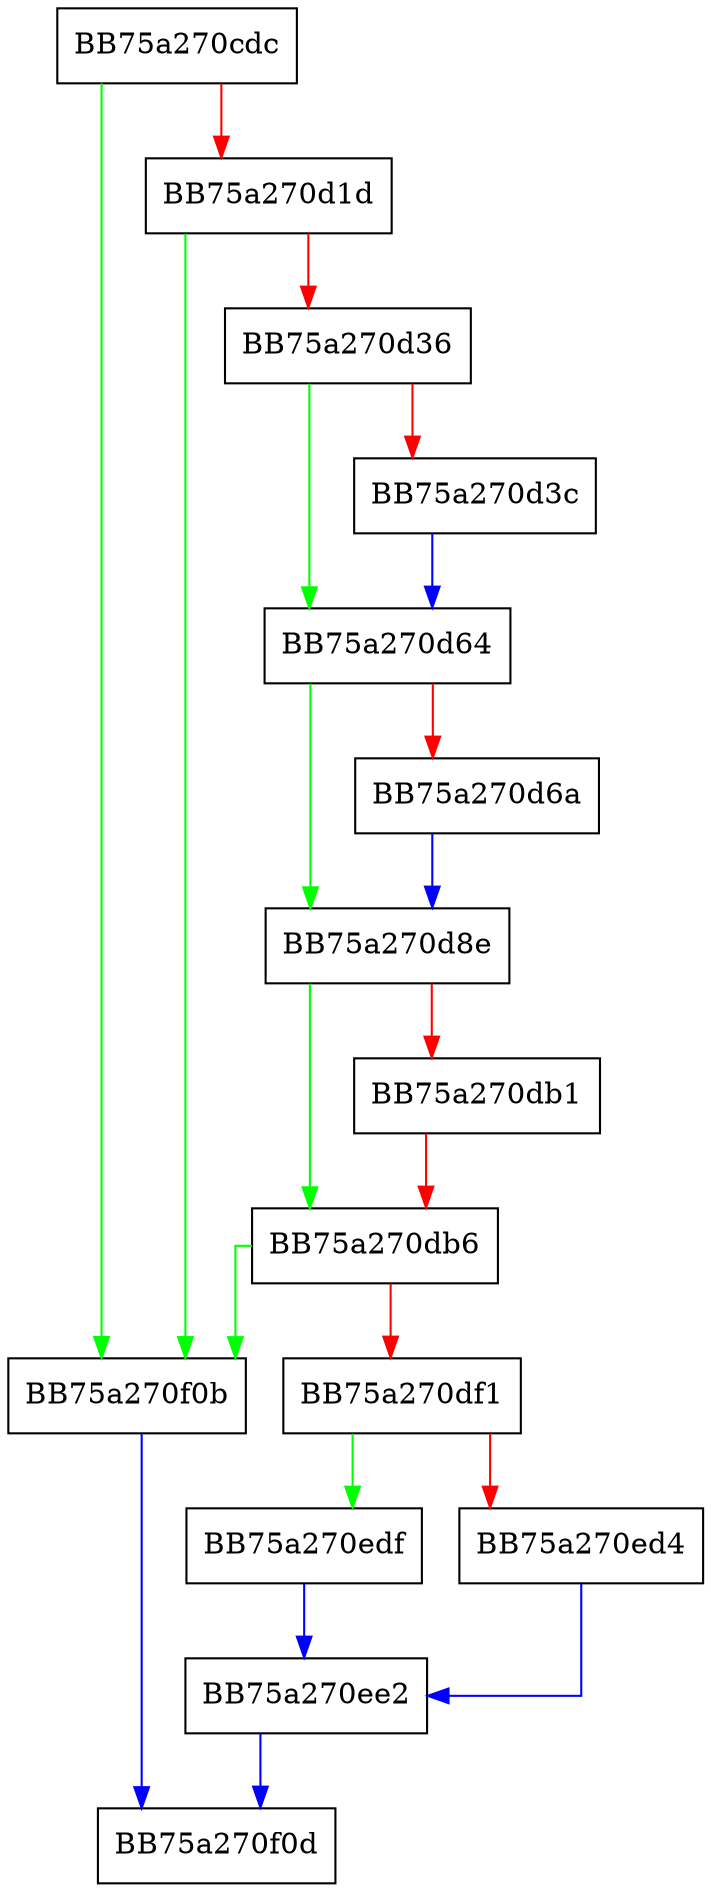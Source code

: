 digraph lzma_unpack_worker {
  node [shape="box"];
  graph [splines=ortho];
  BB75a270cdc -> BB75a270f0b [color="green"];
  BB75a270cdc -> BB75a270d1d [color="red"];
  BB75a270d1d -> BB75a270f0b [color="green"];
  BB75a270d1d -> BB75a270d36 [color="red"];
  BB75a270d36 -> BB75a270d64 [color="green"];
  BB75a270d36 -> BB75a270d3c [color="red"];
  BB75a270d3c -> BB75a270d64 [color="blue"];
  BB75a270d64 -> BB75a270d8e [color="green"];
  BB75a270d64 -> BB75a270d6a [color="red"];
  BB75a270d6a -> BB75a270d8e [color="blue"];
  BB75a270d8e -> BB75a270db6 [color="green"];
  BB75a270d8e -> BB75a270db1 [color="red"];
  BB75a270db1 -> BB75a270db6 [color="red"];
  BB75a270db6 -> BB75a270f0b [color="green"];
  BB75a270db6 -> BB75a270df1 [color="red"];
  BB75a270df1 -> BB75a270edf [color="green"];
  BB75a270df1 -> BB75a270ed4 [color="red"];
  BB75a270ed4 -> BB75a270ee2 [color="blue"];
  BB75a270edf -> BB75a270ee2 [color="blue"];
  BB75a270ee2 -> BB75a270f0d [color="blue"];
  BB75a270f0b -> BB75a270f0d [color="blue"];
}